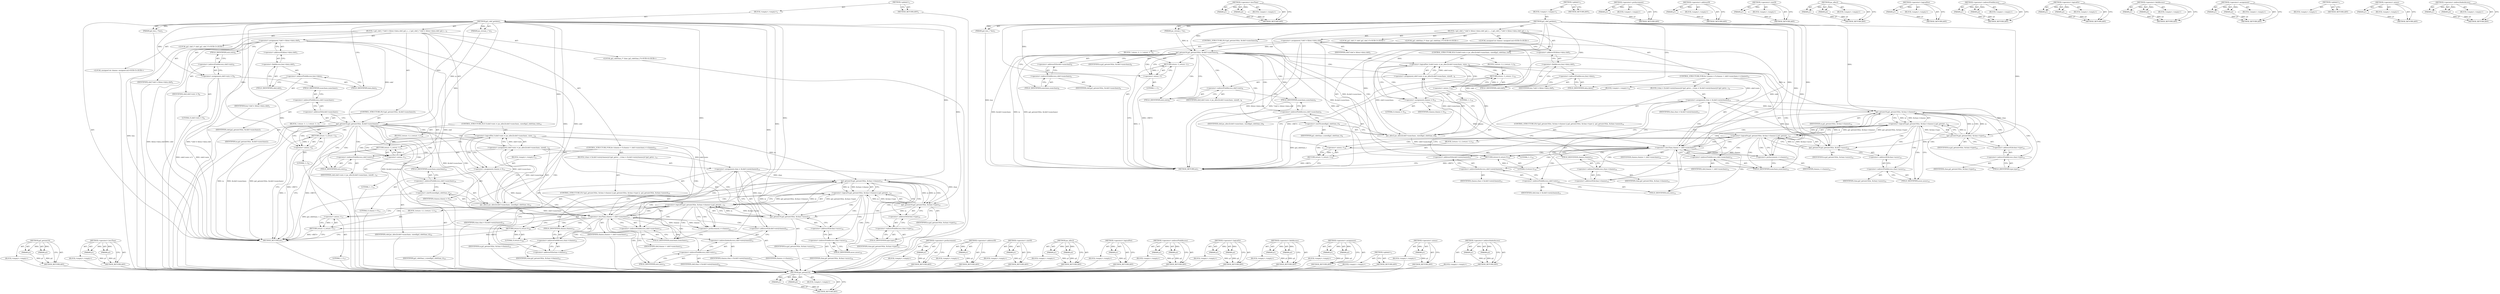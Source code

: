 digraph "&lt;operator&gt;.indirectIndexAccess" {
vulnerable_146 [label=<(METHOD,jp2_getuint16)>];
vulnerable_147 [label=<(PARAM,p1)>];
vulnerable_148 [label=<(PARAM,p2)>];
vulnerable_149 [label=<(BLOCK,&lt;empty&gt;,&lt;empty&gt;)>];
vulnerable_150 [label=<(METHOD_RETURN,ANY)>];
vulnerable_168 [label=<(METHOD,&lt;operator&gt;.lessThan)>];
vulnerable_169 [label=<(PARAM,p1)>];
vulnerable_170 [label=<(PARAM,p2)>];
vulnerable_171 [label=<(BLOCK,&lt;empty&gt;,&lt;empty&gt;)>];
vulnerable_172 [label=<(METHOD_RETURN,ANY)>];
vulnerable_6 [label=<(METHOD,&lt;global&gt;)<SUB>1</SUB>>];
vulnerable_7 [label=<(BLOCK,&lt;empty&gt;,&lt;empty&gt;)<SUB>1</SUB>>];
vulnerable_8 [label=<(METHOD,jp2_cdef_getdata)<SUB>1</SUB>>];
vulnerable_9 [label=<(PARAM,jp2_box_t *box)<SUB>1</SUB>>];
vulnerable_10 [label=<(PARAM,jas_stream_t *in)<SUB>1</SUB>>];
vulnerable_11 [label=<(BLOCK,{
 	jp2_cdef_t *cdef = &amp;box-&gt;data.cdef;
 	jp2_c...,{
 	jp2_cdef_t *cdef = &amp;box-&gt;data.cdef;
 	jp2_c...)<SUB>2</SUB>>];
vulnerable_12 [label="<(LOCAL,jp2_cdef_t* cdef: jp2_cdef_t*)<SUB>3</SUB>>"];
vulnerable_13 [label=<(&lt;operator&gt;.assignment,*cdef = &amp;box-&gt;data.cdef)<SUB>3</SUB>>];
vulnerable_14 [label=<(IDENTIFIER,cdef,*cdef = &amp;box-&gt;data.cdef)<SUB>3</SUB>>];
vulnerable_15 [label=<(&lt;operator&gt;.addressOf,&amp;box-&gt;data.cdef)<SUB>3</SUB>>];
vulnerable_16 [label=<(&lt;operator&gt;.fieldAccess,box-&gt;data.cdef)<SUB>3</SUB>>];
vulnerable_17 [label=<(&lt;operator&gt;.indirectFieldAccess,box-&gt;data)<SUB>3</SUB>>];
vulnerable_18 [label=<(IDENTIFIER,box,*cdef = &amp;box-&gt;data.cdef)<SUB>3</SUB>>];
vulnerable_19 [label=<(FIELD_IDENTIFIER,data,data)<SUB>3</SUB>>];
vulnerable_20 [label=<(FIELD_IDENTIFIER,cdef,cdef)<SUB>3</SUB>>];
vulnerable_21 [label="<(LOCAL,jp2_cdefchan_t* chan: jp2_cdefchan_t*)<SUB>4</SUB>>"];
vulnerable_22 [label="<(LOCAL,unsigned int channo: unsigned int)<SUB>5</SUB>>"];
vulnerable_23 [label=<(CONTROL_STRUCTURE,IF,if (jp2_getuint16(in, &amp;cdef-&gt;numchans)))<SUB>6</SUB>>];
vulnerable_24 [label=<(jp2_getuint16,jp2_getuint16(in, &amp;cdef-&gt;numchans))<SUB>6</SUB>>];
vulnerable_25 [label=<(IDENTIFIER,in,jp2_getuint16(in, &amp;cdef-&gt;numchans))<SUB>6</SUB>>];
vulnerable_26 [label=<(&lt;operator&gt;.addressOf,&amp;cdef-&gt;numchans)<SUB>6</SUB>>];
vulnerable_27 [label=<(&lt;operator&gt;.indirectFieldAccess,cdef-&gt;numchans)<SUB>6</SUB>>];
vulnerable_28 [label=<(IDENTIFIER,cdef,jp2_getuint16(in, &amp;cdef-&gt;numchans))<SUB>6</SUB>>];
vulnerable_29 [label=<(FIELD_IDENTIFIER,numchans,numchans)<SUB>6</SUB>>];
vulnerable_30 [label=<(BLOCK,{
 		return -1;
 	},{
 		return -1;
 	})<SUB>6</SUB>>];
vulnerable_31 [label=<(RETURN,return -1;,return -1;)<SUB>7</SUB>>];
vulnerable_32 [label=<(&lt;operator&gt;.minus,-1)<SUB>7</SUB>>];
vulnerable_33 [label=<(LITERAL,1,-1)<SUB>7</SUB>>];
vulnerable_34 [label=<(CONTROL_STRUCTURE,IF,if (!(cdef-&gt;ents = jas_alloc2(cdef-&gt;numchans, sizeof(jp2_cdefchan_t)))))<SUB>9</SUB>>];
vulnerable_35 [label=<(&lt;operator&gt;.logicalNot,!(cdef-&gt;ents = jas_alloc2(cdef-&gt;numchans, sizeo...)<SUB>9</SUB>>];
vulnerable_36 [label=<(&lt;operator&gt;.assignment,cdef-&gt;ents = jas_alloc2(cdef-&gt;numchans, sizeof(...)<SUB>9</SUB>>];
vulnerable_37 [label=<(&lt;operator&gt;.indirectFieldAccess,cdef-&gt;ents)<SUB>9</SUB>>];
vulnerable_38 [label=<(IDENTIFIER,cdef,cdef-&gt;ents = jas_alloc2(cdef-&gt;numchans, sizeof(...)<SUB>9</SUB>>];
vulnerable_39 [label=<(FIELD_IDENTIFIER,ents,ents)<SUB>9</SUB>>];
vulnerable_40 [label=<(jas_alloc2,jas_alloc2(cdef-&gt;numchans, sizeof(jp2_cdefchan_t)))<SUB>9</SUB>>];
vulnerable_41 [label=<(&lt;operator&gt;.indirectFieldAccess,cdef-&gt;numchans)<SUB>9</SUB>>];
vulnerable_42 [label=<(IDENTIFIER,cdef,jas_alloc2(cdef-&gt;numchans, sizeof(jp2_cdefchan_t)))<SUB>9</SUB>>];
vulnerable_43 [label=<(FIELD_IDENTIFIER,numchans,numchans)<SUB>9</SUB>>];
vulnerable_44 [label=<(&lt;operator&gt;.sizeOf,sizeof(jp2_cdefchan_t))<SUB>9</SUB>>];
vulnerable_45 [label=<(IDENTIFIER,jp2_cdefchan_t,sizeof(jp2_cdefchan_t))<SUB>9</SUB>>];
vulnerable_46 [label=<(BLOCK,{
		return -1;
	},{
		return -1;
	})<SUB>9</SUB>>];
vulnerable_47 [label=<(RETURN,return -1;,return -1;)<SUB>10</SUB>>];
vulnerable_48 [label=<(&lt;operator&gt;.minus,-1)<SUB>10</SUB>>];
vulnerable_49 [label=<(LITERAL,1,-1)<SUB>10</SUB>>];
vulnerable_50 [label=<(CONTROL_STRUCTURE,FOR,for (channo = 0;channo &lt; cdef-&gt;numchans;++channo))<SUB>12</SUB>>];
vulnerable_51 [label=<(BLOCK,&lt;empty&gt;,&lt;empty&gt;)<SUB>12</SUB>>];
vulnerable_52 [label=<(&lt;operator&gt;.assignment,channo = 0)<SUB>12</SUB>>];
vulnerable_53 [label=<(IDENTIFIER,channo,channo = 0)<SUB>12</SUB>>];
vulnerable_54 [label=<(LITERAL,0,channo = 0)<SUB>12</SUB>>];
vulnerable_55 [label=<(&lt;operator&gt;.lessThan,channo &lt; cdef-&gt;numchans)<SUB>12</SUB>>];
vulnerable_56 [label=<(IDENTIFIER,channo,channo &lt; cdef-&gt;numchans)<SUB>12</SUB>>];
vulnerable_57 [label=<(&lt;operator&gt;.indirectFieldAccess,cdef-&gt;numchans)<SUB>12</SUB>>];
vulnerable_58 [label=<(IDENTIFIER,cdef,channo &lt; cdef-&gt;numchans)<SUB>12</SUB>>];
vulnerable_59 [label=<(FIELD_IDENTIFIER,numchans,numchans)<SUB>12</SUB>>];
vulnerable_60 [label=<(&lt;operator&gt;.preIncrement,++channo)<SUB>12</SUB>>];
vulnerable_61 [label=<(IDENTIFIER,channo,++channo)<SUB>12</SUB>>];
vulnerable_62 [label=<(BLOCK,{
		chan = &amp;cdef-&gt;ents[channo];
		if (jp2_getui...,{
		chan = &amp;cdef-&gt;ents[channo];
		if (jp2_getui...)<SUB>12</SUB>>];
vulnerable_63 [label=<(&lt;operator&gt;.assignment,chan = &amp;cdef-&gt;ents[channo])<SUB>13</SUB>>];
vulnerable_64 [label=<(IDENTIFIER,chan,chan = &amp;cdef-&gt;ents[channo])<SUB>13</SUB>>];
vulnerable_65 [label=<(&lt;operator&gt;.addressOf,&amp;cdef-&gt;ents[channo])<SUB>13</SUB>>];
vulnerable_66 [label=<(&lt;operator&gt;.indirectIndexAccess,cdef-&gt;ents[channo])<SUB>13</SUB>>];
vulnerable_67 [label=<(&lt;operator&gt;.indirectFieldAccess,cdef-&gt;ents)<SUB>13</SUB>>];
vulnerable_68 [label=<(IDENTIFIER,cdef,chan = &amp;cdef-&gt;ents[channo])<SUB>13</SUB>>];
vulnerable_69 [label=<(FIELD_IDENTIFIER,ents,ents)<SUB>13</SUB>>];
vulnerable_70 [label=<(IDENTIFIER,channo,chan = &amp;cdef-&gt;ents[channo])<SUB>13</SUB>>];
vulnerable_71 [label=<(CONTROL_STRUCTURE,IF,if (jp2_getuint16(in, &amp;chan-&gt;channo) || jp2_getuint16(in, &amp;chan-&gt;type) ||
		  jp2_getuint16(in, &amp;chan-&gt;assoc)))<SUB>14</SUB>>];
vulnerable_72 [label=<(&lt;operator&gt;.logicalOr,jp2_getuint16(in, &amp;chan-&gt;channo) || jp2_getuint...)<SUB>14</SUB>>];
vulnerable_73 [label=<(&lt;operator&gt;.logicalOr,jp2_getuint16(in, &amp;chan-&gt;channo) || jp2_getuint...)<SUB>14</SUB>>];
vulnerable_74 [label=<(jp2_getuint16,jp2_getuint16(in, &amp;chan-&gt;channo))<SUB>14</SUB>>];
vulnerable_75 [label=<(IDENTIFIER,in,jp2_getuint16(in, &amp;chan-&gt;channo))<SUB>14</SUB>>];
vulnerable_76 [label=<(&lt;operator&gt;.addressOf,&amp;chan-&gt;channo)<SUB>14</SUB>>];
vulnerable_77 [label=<(&lt;operator&gt;.indirectFieldAccess,chan-&gt;channo)<SUB>14</SUB>>];
vulnerable_78 [label=<(IDENTIFIER,chan,jp2_getuint16(in, &amp;chan-&gt;channo))<SUB>14</SUB>>];
vulnerable_79 [label=<(FIELD_IDENTIFIER,channo,channo)<SUB>14</SUB>>];
vulnerable_80 [label=<(jp2_getuint16,jp2_getuint16(in, &amp;chan-&gt;type))<SUB>14</SUB>>];
vulnerable_81 [label=<(IDENTIFIER,in,jp2_getuint16(in, &amp;chan-&gt;type))<SUB>14</SUB>>];
vulnerable_82 [label=<(&lt;operator&gt;.addressOf,&amp;chan-&gt;type)<SUB>14</SUB>>];
vulnerable_83 [label=<(&lt;operator&gt;.indirectFieldAccess,chan-&gt;type)<SUB>14</SUB>>];
vulnerable_84 [label=<(IDENTIFIER,chan,jp2_getuint16(in, &amp;chan-&gt;type))<SUB>14</SUB>>];
vulnerable_85 [label=<(FIELD_IDENTIFIER,type,type)<SUB>14</SUB>>];
vulnerable_86 [label=<(jp2_getuint16,jp2_getuint16(in, &amp;chan-&gt;assoc))<SUB>15</SUB>>];
vulnerable_87 [label=<(IDENTIFIER,in,jp2_getuint16(in, &amp;chan-&gt;assoc))<SUB>15</SUB>>];
vulnerable_88 [label=<(&lt;operator&gt;.addressOf,&amp;chan-&gt;assoc)<SUB>15</SUB>>];
vulnerable_89 [label=<(&lt;operator&gt;.indirectFieldAccess,chan-&gt;assoc)<SUB>15</SUB>>];
vulnerable_90 [label=<(IDENTIFIER,chan,jp2_getuint16(in, &amp;chan-&gt;assoc))<SUB>15</SUB>>];
vulnerable_91 [label=<(FIELD_IDENTIFIER,assoc,assoc)<SUB>15</SUB>>];
vulnerable_92 [label=<(BLOCK,{
			return -1;
		},{
			return -1;
		})<SUB>15</SUB>>];
vulnerable_93 [label=<(RETURN,return -1;,return -1;)<SUB>16</SUB>>];
vulnerable_94 [label=<(&lt;operator&gt;.minus,-1)<SUB>16</SUB>>];
vulnerable_95 [label=<(LITERAL,1,-1)<SUB>16</SUB>>];
vulnerable_96 [label=<(RETURN,return 0;,return 0;)<SUB>19</SUB>>];
vulnerable_97 [label=<(LITERAL,0,return 0;)<SUB>19</SUB>>];
vulnerable_98 [label=<(METHOD_RETURN,int)<SUB>1</SUB>>];
vulnerable_100 [label=<(METHOD_RETURN,ANY)<SUB>1</SUB>>];
vulnerable_173 [label=<(METHOD,&lt;operator&gt;.preIncrement)>];
vulnerable_174 [label=<(PARAM,p1)>];
vulnerable_175 [label=<(BLOCK,&lt;empty&gt;,&lt;empty&gt;)>];
vulnerable_176 [label=<(METHOD_RETURN,ANY)>];
vulnerable_132 [label=<(METHOD,&lt;operator&gt;.addressOf)>];
vulnerable_133 [label=<(PARAM,p1)>];
vulnerable_134 [label=<(BLOCK,&lt;empty&gt;,&lt;empty&gt;)>];
vulnerable_135 [label=<(METHOD_RETURN,ANY)>];
vulnerable_164 [label=<(METHOD,&lt;operator&gt;.sizeOf)>];
vulnerable_165 [label=<(PARAM,p1)>];
vulnerable_166 [label=<(BLOCK,&lt;empty&gt;,&lt;empty&gt;)>];
vulnerable_167 [label=<(METHOD_RETURN,ANY)>];
vulnerable_159 [label=<(METHOD,jas_alloc2)>];
vulnerable_160 [label=<(PARAM,p1)>];
vulnerable_161 [label=<(PARAM,p2)>];
vulnerable_162 [label=<(BLOCK,&lt;empty&gt;,&lt;empty&gt;)>];
vulnerable_163 [label=<(METHOD_RETURN,ANY)>];
vulnerable_155 [label=<(METHOD,&lt;operator&gt;.logicalNot)>];
vulnerable_156 [label=<(PARAM,p1)>];
vulnerable_157 [label=<(BLOCK,&lt;empty&gt;,&lt;empty&gt;)>];
vulnerable_158 [label=<(METHOD_RETURN,ANY)>];
vulnerable_141 [label=<(METHOD,&lt;operator&gt;.indirectFieldAccess)>];
vulnerable_142 [label=<(PARAM,p1)>];
vulnerable_143 [label=<(PARAM,p2)>];
vulnerable_144 [label=<(BLOCK,&lt;empty&gt;,&lt;empty&gt;)>];
vulnerable_145 [label=<(METHOD_RETURN,ANY)>];
vulnerable_182 [label=<(METHOD,&lt;operator&gt;.logicalOr)>];
vulnerable_183 [label=<(PARAM,p1)>];
vulnerable_184 [label=<(PARAM,p2)>];
vulnerable_185 [label=<(BLOCK,&lt;empty&gt;,&lt;empty&gt;)>];
vulnerable_186 [label=<(METHOD_RETURN,ANY)>];
vulnerable_136 [label=<(METHOD,&lt;operator&gt;.fieldAccess)>];
vulnerable_137 [label=<(PARAM,p1)>];
vulnerable_138 [label=<(PARAM,p2)>];
vulnerable_139 [label=<(BLOCK,&lt;empty&gt;,&lt;empty&gt;)>];
vulnerable_140 [label=<(METHOD_RETURN,ANY)>];
vulnerable_127 [label=<(METHOD,&lt;operator&gt;.assignment)>];
vulnerable_128 [label=<(PARAM,p1)>];
vulnerable_129 [label=<(PARAM,p2)>];
vulnerable_130 [label=<(BLOCK,&lt;empty&gt;,&lt;empty&gt;)>];
vulnerable_131 [label=<(METHOD_RETURN,ANY)>];
vulnerable_121 [label=<(METHOD,&lt;global&gt;)<SUB>1</SUB>>];
vulnerable_122 [label=<(BLOCK,&lt;empty&gt;,&lt;empty&gt;)>];
vulnerable_123 [label=<(METHOD_RETURN,ANY)>];
vulnerable_151 [label=<(METHOD,&lt;operator&gt;.minus)>];
vulnerable_152 [label=<(PARAM,p1)>];
vulnerable_153 [label=<(BLOCK,&lt;empty&gt;,&lt;empty&gt;)>];
vulnerable_154 [label=<(METHOD_RETURN,ANY)>];
vulnerable_177 [label=<(METHOD,&lt;operator&gt;.indirectIndexAccess)>];
vulnerable_178 [label=<(PARAM,p1)>];
vulnerable_179 [label=<(PARAM,p2)>];
vulnerable_180 [label=<(BLOCK,&lt;empty&gt;,&lt;empty&gt;)>];
vulnerable_181 [label=<(METHOD_RETURN,ANY)>];
fixed_151 [label=<(METHOD,jp2_getuint16)>];
fixed_152 [label=<(PARAM,p1)>];
fixed_153 [label=<(PARAM,p2)>];
fixed_154 [label=<(BLOCK,&lt;empty&gt;,&lt;empty&gt;)>];
fixed_155 [label=<(METHOD_RETURN,ANY)>];
fixed_173 [label=<(METHOD,&lt;operator&gt;.lessThan)>];
fixed_174 [label=<(PARAM,p1)>];
fixed_175 [label=<(PARAM,p2)>];
fixed_176 [label=<(BLOCK,&lt;empty&gt;,&lt;empty&gt;)>];
fixed_177 [label=<(METHOD_RETURN,ANY)>];
fixed_6 [label=<(METHOD,&lt;global&gt;)<SUB>1</SUB>>];
fixed_7 [label=<(BLOCK,&lt;empty&gt;,&lt;empty&gt;)<SUB>1</SUB>>];
fixed_8 [label=<(METHOD,jp2_cdef_getdata)<SUB>1</SUB>>];
fixed_9 [label=<(PARAM,jp2_box_t *box)<SUB>1</SUB>>];
fixed_10 [label=<(PARAM,jas_stream_t *in)<SUB>1</SUB>>];
fixed_11 [label=<(BLOCK,{
 	jp2_cdef_t *cdef = &amp;box-&gt;data.cdef;
 	jp2_c...,{
 	jp2_cdef_t *cdef = &amp;box-&gt;data.cdef;
 	jp2_c...)<SUB>2</SUB>>];
fixed_12 [label="<(LOCAL,jp2_cdef_t* cdef: jp2_cdef_t*)<SUB>3</SUB>>"];
fixed_13 [label=<(&lt;operator&gt;.assignment,*cdef = &amp;box-&gt;data.cdef)<SUB>3</SUB>>];
fixed_14 [label=<(IDENTIFIER,cdef,*cdef = &amp;box-&gt;data.cdef)<SUB>3</SUB>>];
fixed_15 [label=<(&lt;operator&gt;.addressOf,&amp;box-&gt;data.cdef)<SUB>3</SUB>>];
fixed_16 [label=<(&lt;operator&gt;.fieldAccess,box-&gt;data.cdef)<SUB>3</SUB>>];
fixed_17 [label=<(&lt;operator&gt;.indirectFieldAccess,box-&gt;data)<SUB>3</SUB>>];
fixed_18 [label=<(IDENTIFIER,box,*cdef = &amp;box-&gt;data.cdef)<SUB>3</SUB>>];
fixed_19 [label=<(FIELD_IDENTIFIER,data,data)<SUB>3</SUB>>];
fixed_20 [label=<(FIELD_IDENTIFIER,cdef,cdef)<SUB>3</SUB>>];
fixed_21 [label="<(LOCAL,jp2_cdefchan_t* chan: jp2_cdefchan_t*)<SUB>4</SUB>>"];
fixed_22 [label="<(LOCAL,unsigned int channo: unsigned int)<SUB>5</SUB>>"];
fixed_23 [label=<(&lt;operator&gt;.assignment,cdef-&gt;ents = 0)<SUB>6</SUB>>];
fixed_24 [label=<(&lt;operator&gt;.indirectFieldAccess,cdef-&gt;ents)<SUB>6</SUB>>];
fixed_25 [label=<(IDENTIFIER,cdef,cdef-&gt;ents = 0)<SUB>6</SUB>>];
fixed_26 [label=<(FIELD_IDENTIFIER,ents,ents)<SUB>6</SUB>>];
fixed_27 [label=<(LITERAL,0,cdef-&gt;ents = 0)<SUB>6</SUB>>];
fixed_28 [label=<(CONTROL_STRUCTURE,IF,if (jp2_getuint16(in, &amp;cdef-&gt;numchans)))<SUB>7</SUB>>];
fixed_29 [label=<(jp2_getuint16,jp2_getuint16(in, &amp;cdef-&gt;numchans))<SUB>7</SUB>>];
fixed_30 [label=<(IDENTIFIER,in,jp2_getuint16(in, &amp;cdef-&gt;numchans))<SUB>7</SUB>>];
fixed_31 [label=<(&lt;operator&gt;.addressOf,&amp;cdef-&gt;numchans)<SUB>7</SUB>>];
fixed_32 [label=<(&lt;operator&gt;.indirectFieldAccess,cdef-&gt;numchans)<SUB>7</SUB>>];
fixed_33 [label=<(IDENTIFIER,cdef,jp2_getuint16(in, &amp;cdef-&gt;numchans))<SUB>7</SUB>>];
fixed_34 [label=<(FIELD_IDENTIFIER,numchans,numchans)<SUB>7</SUB>>];
fixed_35 [label=<(BLOCK,{
 		return -1;
 	},{
 		return -1;
 	})<SUB>7</SUB>>];
fixed_36 [label=<(RETURN,return -1;,return -1;)<SUB>8</SUB>>];
fixed_37 [label=<(&lt;operator&gt;.minus,-1)<SUB>8</SUB>>];
fixed_38 [label=<(LITERAL,1,-1)<SUB>8</SUB>>];
fixed_39 [label=<(CONTROL_STRUCTURE,IF,if (!(cdef-&gt;ents = jas_alloc2(cdef-&gt;numchans, sizeof(jp2_cdefchan_t)))))<SUB>10</SUB>>];
fixed_40 [label=<(&lt;operator&gt;.logicalNot,!(cdef-&gt;ents = jas_alloc2(cdef-&gt;numchans, sizeo...)<SUB>10</SUB>>];
fixed_41 [label=<(&lt;operator&gt;.assignment,cdef-&gt;ents = jas_alloc2(cdef-&gt;numchans, sizeof(...)<SUB>10</SUB>>];
fixed_42 [label=<(&lt;operator&gt;.indirectFieldAccess,cdef-&gt;ents)<SUB>10</SUB>>];
fixed_43 [label=<(IDENTIFIER,cdef,cdef-&gt;ents = jas_alloc2(cdef-&gt;numchans, sizeof(...)<SUB>10</SUB>>];
fixed_44 [label=<(FIELD_IDENTIFIER,ents,ents)<SUB>10</SUB>>];
fixed_45 [label=<(jas_alloc2,jas_alloc2(cdef-&gt;numchans, sizeof(jp2_cdefchan_t)))<SUB>10</SUB>>];
fixed_46 [label=<(&lt;operator&gt;.indirectFieldAccess,cdef-&gt;numchans)<SUB>10</SUB>>];
fixed_47 [label=<(IDENTIFIER,cdef,jas_alloc2(cdef-&gt;numchans, sizeof(jp2_cdefchan_t)))<SUB>10</SUB>>];
fixed_48 [label=<(FIELD_IDENTIFIER,numchans,numchans)<SUB>10</SUB>>];
fixed_49 [label=<(&lt;operator&gt;.sizeOf,sizeof(jp2_cdefchan_t))<SUB>10</SUB>>];
fixed_50 [label=<(IDENTIFIER,jp2_cdefchan_t,sizeof(jp2_cdefchan_t))<SUB>10</SUB>>];
fixed_51 [label=<(BLOCK,{
		return -1;
	},{
		return -1;
	})<SUB>10</SUB>>];
fixed_52 [label=<(RETURN,return -1;,return -1;)<SUB>11</SUB>>];
fixed_53 [label=<(&lt;operator&gt;.minus,-1)<SUB>11</SUB>>];
fixed_54 [label=<(LITERAL,1,-1)<SUB>11</SUB>>];
fixed_55 [label=<(CONTROL_STRUCTURE,FOR,for (channo = 0;channo &lt; cdef-&gt;numchans;++channo))<SUB>13</SUB>>];
fixed_56 [label=<(BLOCK,&lt;empty&gt;,&lt;empty&gt;)<SUB>13</SUB>>];
fixed_57 [label=<(&lt;operator&gt;.assignment,channo = 0)<SUB>13</SUB>>];
fixed_58 [label=<(IDENTIFIER,channo,channo = 0)<SUB>13</SUB>>];
fixed_59 [label=<(LITERAL,0,channo = 0)<SUB>13</SUB>>];
fixed_60 [label=<(&lt;operator&gt;.lessThan,channo &lt; cdef-&gt;numchans)<SUB>13</SUB>>];
fixed_61 [label=<(IDENTIFIER,channo,channo &lt; cdef-&gt;numchans)<SUB>13</SUB>>];
fixed_62 [label=<(&lt;operator&gt;.indirectFieldAccess,cdef-&gt;numchans)<SUB>13</SUB>>];
fixed_63 [label=<(IDENTIFIER,cdef,channo &lt; cdef-&gt;numchans)<SUB>13</SUB>>];
fixed_64 [label=<(FIELD_IDENTIFIER,numchans,numchans)<SUB>13</SUB>>];
fixed_65 [label=<(&lt;operator&gt;.preIncrement,++channo)<SUB>13</SUB>>];
fixed_66 [label=<(IDENTIFIER,channo,++channo)<SUB>13</SUB>>];
fixed_67 [label=<(BLOCK,{
		chan = &amp;cdef-&gt;ents[channo];
		if (jp2_getui...,{
		chan = &amp;cdef-&gt;ents[channo];
		if (jp2_getui...)<SUB>13</SUB>>];
fixed_68 [label=<(&lt;operator&gt;.assignment,chan = &amp;cdef-&gt;ents[channo])<SUB>14</SUB>>];
fixed_69 [label=<(IDENTIFIER,chan,chan = &amp;cdef-&gt;ents[channo])<SUB>14</SUB>>];
fixed_70 [label=<(&lt;operator&gt;.addressOf,&amp;cdef-&gt;ents[channo])<SUB>14</SUB>>];
fixed_71 [label=<(&lt;operator&gt;.indirectIndexAccess,cdef-&gt;ents[channo])<SUB>14</SUB>>];
fixed_72 [label=<(&lt;operator&gt;.indirectFieldAccess,cdef-&gt;ents)<SUB>14</SUB>>];
fixed_73 [label=<(IDENTIFIER,cdef,chan = &amp;cdef-&gt;ents[channo])<SUB>14</SUB>>];
fixed_74 [label=<(FIELD_IDENTIFIER,ents,ents)<SUB>14</SUB>>];
fixed_75 [label=<(IDENTIFIER,channo,chan = &amp;cdef-&gt;ents[channo])<SUB>14</SUB>>];
fixed_76 [label=<(CONTROL_STRUCTURE,IF,if (jp2_getuint16(in, &amp;chan-&gt;channo) || jp2_getuint16(in, &amp;chan-&gt;type) ||
		  jp2_getuint16(in, &amp;chan-&gt;assoc)))<SUB>15</SUB>>];
fixed_77 [label=<(&lt;operator&gt;.logicalOr,jp2_getuint16(in, &amp;chan-&gt;channo) || jp2_getuint...)<SUB>15</SUB>>];
fixed_78 [label=<(&lt;operator&gt;.logicalOr,jp2_getuint16(in, &amp;chan-&gt;channo) || jp2_getuint...)<SUB>15</SUB>>];
fixed_79 [label=<(jp2_getuint16,jp2_getuint16(in, &amp;chan-&gt;channo))<SUB>15</SUB>>];
fixed_80 [label=<(IDENTIFIER,in,jp2_getuint16(in, &amp;chan-&gt;channo))<SUB>15</SUB>>];
fixed_81 [label=<(&lt;operator&gt;.addressOf,&amp;chan-&gt;channo)<SUB>15</SUB>>];
fixed_82 [label=<(&lt;operator&gt;.indirectFieldAccess,chan-&gt;channo)<SUB>15</SUB>>];
fixed_83 [label=<(IDENTIFIER,chan,jp2_getuint16(in, &amp;chan-&gt;channo))<SUB>15</SUB>>];
fixed_84 [label=<(FIELD_IDENTIFIER,channo,channo)<SUB>15</SUB>>];
fixed_85 [label=<(jp2_getuint16,jp2_getuint16(in, &amp;chan-&gt;type))<SUB>15</SUB>>];
fixed_86 [label=<(IDENTIFIER,in,jp2_getuint16(in, &amp;chan-&gt;type))<SUB>15</SUB>>];
fixed_87 [label=<(&lt;operator&gt;.addressOf,&amp;chan-&gt;type)<SUB>15</SUB>>];
fixed_88 [label=<(&lt;operator&gt;.indirectFieldAccess,chan-&gt;type)<SUB>15</SUB>>];
fixed_89 [label=<(IDENTIFIER,chan,jp2_getuint16(in, &amp;chan-&gt;type))<SUB>15</SUB>>];
fixed_90 [label=<(FIELD_IDENTIFIER,type,type)<SUB>15</SUB>>];
fixed_91 [label=<(jp2_getuint16,jp2_getuint16(in, &amp;chan-&gt;assoc))<SUB>16</SUB>>];
fixed_92 [label=<(IDENTIFIER,in,jp2_getuint16(in, &amp;chan-&gt;assoc))<SUB>16</SUB>>];
fixed_93 [label=<(&lt;operator&gt;.addressOf,&amp;chan-&gt;assoc)<SUB>16</SUB>>];
fixed_94 [label=<(&lt;operator&gt;.indirectFieldAccess,chan-&gt;assoc)<SUB>16</SUB>>];
fixed_95 [label=<(IDENTIFIER,chan,jp2_getuint16(in, &amp;chan-&gt;assoc))<SUB>16</SUB>>];
fixed_96 [label=<(FIELD_IDENTIFIER,assoc,assoc)<SUB>16</SUB>>];
fixed_97 [label=<(BLOCK,{
			return -1;
		},{
			return -1;
		})<SUB>16</SUB>>];
fixed_98 [label=<(RETURN,return -1;,return -1;)<SUB>17</SUB>>];
fixed_99 [label=<(&lt;operator&gt;.minus,-1)<SUB>17</SUB>>];
fixed_100 [label=<(LITERAL,1,-1)<SUB>17</SUB>>];
fixed_101 [label=<(RETURN,return 0;,return 0;)<SUB>20</SUB>>];
fixed_102 [label=<(LITERAL,0,return 0;)<SUB>20</SUB>>];
fixed_103 [label=<(METHOD_RETURN,int)<SUB>1</SUB>>];
fixed_105 [label=<(METHOD_RETURN,ANY)<SUB>1</SUB>>];
fixed_178 [label=<(METHOD,&lt;operator&gt;.preIncrement)>];
fixed_179 [label=<(PARAM,p1)>];
fixed_180 [label=<(BLOCK,&lt;empty&gt;,&lt;empty&gt;)>];
fixed_181 [label=<(METHOD_RETURN,ANY)>];
fixed_137 [label=<(METHOD,&lt;operator&gt;.addressOf)>];
fixed_138 [label=<(PARAM,p1)>];
fixed_139 [label=<(BLOCK,&lt;empty&gt;,&lt;empty&gt;)>];
fixed_140 [label=<(METHOD_RETURN,ANY)>];
fixed_169 [label=<(METHOD,&lt;operator&gt;.sizeOf)>];
fixed_170 [label=<(PARAM,p1)>];
fixed_171 [label=<(BLOCK,&lt;empty&gt;,&lt;empty&gt;)>];
fixed_172 [label=<(METHOD_RETURN,ANY)>];
fixed_164 [label=<(METHOD,jas_alloc2)>];
fixed_165 [label=<(PARAM,p1)>];
fixed_166 [label=<(PARAM,p2)>];
fixed_167 [label=<(BLOCK,&lt;empty&gt;,&lt;empty&gt;)>];
fixed_168 [label=<(METHOD_RETURN,ANY)>];
fixed_160 [label=<(METHOD,&lt;operator&gt;.logicalNot)>];
fixed_161 [label=<(PARAM,p1)>];
fixed_162 [label=<(BLOCK,&lt;empty&gt;,&lt;empty&gt;)>];
fixed_163 [label=<(METHOD_RETURN,ANY)>];
fixed_146 [label=<(METHOD,&lt;operator&gt;.indirectFieldAccess)>];
fixed_147 [label=<(PARAM,p1)>];
fixed_148 [label=<(PARAM,p2)>];
fixed_149 [label=<(BLOCK,&lt;empty&gt;,&lt;empty&gt;)>];
fixed_150 [label=<(METHOD_RETURN,ANY)>];
fixed_187 [label=<(METHOD,&lt;operator&gt;.logicalOr)>];
fixed_188 [label=<(PARAM,p1)>];
fixed_189 [label=<(PARAM,p2)>];
fixed_190 [label=<(BLOCK,&lt;empty&gt;,&lt;empty&gt;)>];
fixed_191 [label=<(METHOD_RETURN,ANY)>];
fixed_141 [label=<(METHOD,&lt;operator&gt;.fieldAccess)>];
fixed_142 [label=<(PARAM,p1)>];
fixed_143 [label=<(PARAM,p2)>];
fixed_144 [label=<(BLOCK,&lt;empty&gt;,&lt;empty&gt;)>];
fixed_145 [label=<(METHOD_RETURN,ANY)>];
fixed_132 [label=<(METHOD,&lt;operator&gt;.assignment)>];
fixed_133 [label=<(PARAM,p1)>];
fixed_134 [label=<(PARAM,p2)>];
fixed_135 [label=<(BLOCK,&lt;empty&gt;,&lt;empty&gt;)>];
fixed_136 [label=<(METHOD_RETURN,ANY)>];
fixed_126 [label=<(METHOD,&lt;global&gt;)<SUB>1</SUB>>];
fixed_127 [label=<(BLOCK,&lt;empty&gt;,&lt;empty&gt;)>];
fixed_128 [label=<(METHOD_RETURN,ANY)>];
fixed_156 [label=<(METHOD,&lt;operator&gt;.minus)>];
fixed_157 [label=<(PARAM,p1)>];
fixed_158 [label=<(BLOCK,&lt;empty&gt;,&lt;empty&gt;)>];
fixed_159 [label=<(METHOD_RETURN,ANY)>];
fixed_182 [label=<(METHOD,&lt;operator&gt;.indirectIndexAccess)>];
fixed_183 [label=<(PARAM,p1)>];
fixed_184 [label=<(PARAM,p2)>];
fixed_185 [label=<(BLOCK,&lt;empty&gt;,&lt;empty&gt;)>];
fixed_186 [label=<(METHOD_RETURN,ANY)>];
vulnerable_146 -> vulnerable_147  [key=0, label="AST: "];
vulnerable_146 -> vulnerable_147  [key=1, label="DDG: "];
vulnerable_146 -> vulnerable_149  [key=0, label="AST: "];
vulnerable_146 -> vulnerable_148  [key=0, label="AST: "];
vulnerable_146 -> vulnerable_148  [key=1, label="DDG: "];
vulnerable_146 -> vulnerable_150  [key=0, label="AST: "];
vulnerable_146 -> vulnerable_150  [key=1, label="CFG: "];
vulnerable_147 -> vulnerable_150  [key=0, label="DDG: p1"];
vulnerable_148 -> vulnerable_150  [key=0, label="DDG: p2"];
vulnerable_168 -> vulnerable_169  [key=0, label="AST: "];
vulnerable_168 -> vulnerable_169  [key=1, label="DDG: "];
vulnerable_168 -> vulnerable_171  [key=0, label="AST: "];
vulnerable_168 -> vulnerable_170  [key=0, label="AST: "];
vulnerable_168 -> vulnerable_170  [key=1, label="DDG: "];
vulnerable_168 -> vulnerable_172  [key=0, label="AST: "];
vulnerable_168 -> vulnerable_172  [key=1, label="CFG: "];
vulnerable_169 -> vulnerable_172  [key=0, label="DDG: p1"];
vulnerable_170 -> vulnerable_172  [key=0, label="DDG: p2"];
vulnerable_6 -> vulnerable_7  [key=0, label="AST: "];
vulnerable_6 -> vulnerable_100  [key=0, label="AST: "];
vulnerable_6 -> vulnerable_100  [key=1, label="CFG: "];
vulnerable_7 -> vulnerable_8  [key=0, label="AST: "];
vulnerable_8 -> vulnerable_9  [key=0, label="AST: "];
vulnerable_8 -> vulnerable_9  [key=1, label="DDG: "];
vulnerable_8 -> vulnerable_10  [key=0, label="AST: "];
vulnerable_8 -> vulnerable_10  [key=1, label="DDG: "];
vulnerable_8 -> vulnerable_11  [key=0, label="AST: "];
vulnerable_8 -> vulnerable_98  [key=0, label="AST: "];
vulnerable_8 -> vulnerable_19  [key=0, label="CFG: "];
vulnerable_8 -> vulnerable_96  [key=0, label="DDG: "];
vulnerable_8 -> vulnerable_97  [key=0, label="DDG: "];
vulnerable_8 -> vulnerable_24  [key=0, label="DDG: "];
vulnerable_8 -> vulnerable_52  [key=0, label="DDG: "];
vulnerable_8 -> vulnerable_55  [key=0, label="DDG: "];
vulnerable_8 -> vulnerable_60  [key=0, label="DDG: "];
vulnerable_8 -> vulnerable_32  [key=0, label="DDG: "];
vulnerable_8 -> vulnerable_48  [key=0, label="DDG: "];
vulnerable_8 -> vulnerable_86  [key=0, label="DDG: "];
vulnerable_8 -> vulnerable_74  [key=0, label="DDG: "];
vulnerable_8 -> vulnerable_80  [key=0, label="DDG: "];
vulnerable_8 -> vulnerable_94  [key=0, label="DDG: "];
vulnerable_9 -> vulnerable_98  [key=0, label="DDG: box"];
vulnerable_10 -> vulnerable_24  [key=0, label="DDG: in"];
vulnerable_11 -> vulnerable_12  [key=0, label="AST: "];
vulnerable_11 -> vulnerable_13  [key=0, label="AST: "];
vulnerable_11 -> vulnerable_21  [key=0, label="AST: "];
vulnerable_11 -> vulnerable_22  [key=0, label="AST: "];
vulnerable_11 -> vulnerable_23  [key=0, label="AST: "];
vulnerable_11 -> vulnerable_34  [key=0, label="AST: "];
vulnerable_11 -> vulnerable_50  [key=0, label="AST: "];
vulnerable_11 -> vulnerable_96  [key=0, label="AST: "];
vulnerable_13 -> vulnerable_14  [key=0, label="AST: "];
vulnerable_13 -> vulnerable_15  [key=0, label="AST: "];
vulnerable_13 -> vulnerable_29  [key=0, label="CFG: "];
vulnerable_13 -> vulnerable_98  [key=0, label="DDG: cdef"];
vulnerable_13 -> vulnerable_98  [key=1, label="DDG: &amp;box-&gt;data.cdef"];
vulnerable_13 -> vulnerable_98  [key=2, label="DDG: *cdef = &amp;box-&gt;data.cdef"];
vulnerable_13 -> vulnerable_24  [key=0, label="DDG: cdef"];
vulnerable_13 -> vulnerable_55  [key=0, label="DDG: cdef"];
vulnerable_13 -> vulnerable_40  [key=0, label="DDG: cdef"];
vulnerable_15 -> vulnerable_16  [key=0, label="AST: "];
vulnerable_15 -> vulnerable_13  [key=0, label="CFG: "];
vulnerable_16 -> vulnerable_17  [key=0, label="AST: "];
vulnerable_16 -> vulnerable_20  [key=0, label="AST: "];
vulnerable_16 -> vulnerable_15  [key=0, label="CFG: "];
vulnerable_17 -> vulnerable_18  [key=0, label="AST: "];
vulnerable_17 -> vulnerable_19  [key=0, label="AST: "];
vulnerable_17 -> vulnerable_20  [key=0, label="CFG: "];
vulnerable_19 -> vulnerable_17  [key=0, label="CFG: "];
vulnerable_20 -> vulnerable_16  [key=0, label="CFG: "];
vulnerable_23 -> vulnerable_24  [key=0, label="AST: "];
vulnerable_23 -> vulnerable_30  [key=0, label="AST: "];
vulnerable_24 -> vulnerable_25  [key=0, label="AST: "];
vulnerable_24 -> vulnerable_26  [key=0, label="AST: "];
vulnerable_24 -> vulnerable_32  [key=0, label="CFG: "];
vulnerable_24 -> vulnerable_32  [key=1, label="CDG: "];
vulnerable_24 -> vulnerable_39  [key=0, label="CFG: "];
vulnerable_24 -> vulnerable_39  [key=1, label="CDG: "];
vulnerable_24 -> vulnerable_98  [key=0, label="DDG: in"];
vulnerable_24 -> vulnerable_98  [key=1, label="DDG: &amp;cdef-&gt;numchans"];
vulnerable_24 -> vulnerable_98  [key=2, label="DDG: jp2_getuint16(in, &amp;cdef-&gt;numchans)"];
vulnerable_24 -> vulnerable_55  [key=0, label="DDG: &amp;cdef-&gt;numchans"];
vulnerable_24 -> vulnerable_40  [key=0, label="DDG: &amp;cdef-&gt;numchans"];
vulnerable_24 -> vulnerable_40  [key=1, label="CDG: "];
vulnerable_24 -> vulnerable_74  [key=0, label="DDG: in"];
vulnerable_24 -> vulnerable_37  [key=0, label="CDG: "];
vulnerable_24 -> vulnerable_44  [key=0, label="CDG: "];
vulnerable_24 -> vulnerable_35  [key=0, label="CDG: "];
vulnerable_24 -> vulnerable_43  [key=0, label="CDG: "];
vulnerable_24 -> vulnerable_36  [key=0, label="CDG: "];
vulnerable_24 -> vulnerable_41  [key=0, label="CDG: "];
vulnerable_24 -> vulnerable_31  [key=0, label="CDG: "];
vulnerable_26 -> vulnerable_27  [key=0, label="AST: "];
vulnerable_26 -> vulnerable_24  [key=0, label="CFG: "];
vulnerable_27 -> vulnerable_28  [key=0, label="AST: "];
vulnerable_27 -> vulnerable_29  [key=0, label="AST: "];
vulnerable_27 -> vulnerable_26  [key=0, label="CFG: "];
vulnerable_29 -> vulnerable_27  [key=0, label="CFG: "];
vulnerable_30 -> vulnerable_31  [key=0, label="AST: "];
vulnerable_31 -> vulnerable_32  [key=0, label="AST: "];
vulnerable_31 -> vulnerable_98  [key=0, label="CFG: "];
vulnerable_31 -> vulnerable_98  [key=1, label="DDG: &lt;RET&gt;"];
vulnerable_32 -> vulnerable_33  [key=0, label="AST: "];
vulnerable_32 -> vulnerable_31  [key=0, label="CFG: "];
vulnerable_32 -> vulnerable_31  [key=1, label="DDG: -1"];
vulnerable_32 -> vulnerable_98  [key=0, label="DDG: -1"];
vulnerable_34 -> vulnerable_35  [key=0, label="AST: "];
vulnerable_34 -> vulnerable_46  [key=0, label="AST: "];
vulnerable_35 -> vulnerable_36  [key=0, label="AST: "];
vulnerable_35 -> vulnerable_48  [key=0, label="CFG: "];
vulnerable_35 -> vulnerable_48  [key=1, label="CDG: "];
vulnerable_35 -> vulnerable_52  [key=0, label="CFG: "];
vulnerable_35 -> vulnerable_52  [key=1, label="CDG: "];
vulnerable_35 -> vulnerable_47  [key=0, label="CDG: "];
vulnerable_35 -> vulnerable_57  [key=0, label="CDG: "];
vulnerable_35 -> vulnerable_59  [key=0, label="CDG: "];
vulnerable_35 -> vulnerable_55  [key=0, label="CDG: "];
vulnerable_36 -> vulnerable_37  [key=0, label="AST: "];
vulnerable_36 -> vulnerable_40  [key=0, label="AST: "];
vulnerable_36 -> vulnerable_35  [key=0, label="CFG: "];
vulnerable_36 -> vulnerable_35  [key=1, label="DDG: cdef-&gt;ents"];
vulnerable_36 -> vulnerable_63  [key=0, label="DDG: cdef-&gt;ents"];
vulnerable_37 -> vulnerable_38  [key=0, label="AST: "];
vulnerable_37 -> vulnerable_39  [key=0, label="AST: "];
vulnerable_37 -> vulnerable_43  [key=0, label="CFG: "];
vulnerable_39 -> vulnerable_37  [key=0, label="CFG: "];
vulnerable_40 -> vulnerable_41  [key=0, label="AST: "];
vulnerable_40 -> vulnerable_44  [key=0, label="AST: "];
vulnerable_40 -> vulnerable_36  [key=0, label="CFG: "];
vulnerable_40 -> vulnerable_36  [key=1, label="DDG: cdef-&gt;numchans"];
vulnerable_40 -> vulnerable_35  [key=0, label="DDG: cdef-&gt;numchans"];
vulnerable_40 -> vulnerable_55  [key=0, label="DDG: cdef-&gt;numchans"];
vulnerable_41 -> vulnerable_42  [key=0, label="AST: "];
vulnerable_41 -> vulnerable_43  [key=0, label="AST: "];
vulnerable_41 -> vulnerable_44  [key=0, label="CFG: "];
vulnerable_43 -> vulnerable_41  [key=0, label="CFG: "];
vulnerable_44 -> vulnerable_45  [key=0, label="AST: "];
vulnerable_44 -> vulnerable_40  [key=0, label="CFG: "];
vulnerable_44 -> vulnerable_98  [key=0, label="DDG: jp2_cdefchan_t"];
vulnerable_46 -> vulnerable_47  [key=0, label="AST: "];
vulnerable_47 -> vulnerable_48  [key=0, label="AST: "];
vulnerable_47 -> vulnerable_98  [key=0, label="CFG: "];
vulnerable_47 -> vulnerable_98  [key=1, label="DDG: &lt;RET&gt;"];
vulnerable_48 -> vulnerable_49  [key=0, label="AST: "];
vulnerable_48 -> vulnerable_47  [key=0, label="CFG: "];
vulnerable_48 -> vulnerable_47  [key=1, label="DDG: -1"];
vulnerable_50 -> vulnerable_51  [key=0, label="AST: "];
vulnerable_50 -> vulnerable_55  [key=0, label="AST: "];
vulnerable_50 -> vulnerable_60  [key=0, label="AST: "];
vulnerable_50 -> vulnerable_62  [key=0, label="AST: "];
vulnerable_51 -> vulnerable_52  [key=0, label="AST: "];
vulnerable_52 -> vulnerable_53  [key=0, label="AST: "];
vulnerable_52 -> vulnerable_54  [key=0, label="AST: "];
vulnerable_52 -> vulnerable_59  [key=0, label="CFG: "];
vulnerable_52 -> vulnerable_55  [key=0, label="DDG: channo"];
vulnerable_55 -> vulnerable_56  [key=0, label="AST: "];
vulnerable_55 -> vulnerable_57  [key=0, label="AST: "];
vulnerable_55 -> vulnerable_69  [key=0, label="CFG: "];
vulnerable_55 -> vulnerable_69  [key=1, label="CDG: "];
vulnerable_55 -> vulnerable_96  [key=0, label="CFG: "];
vulnerable_55 -> vulnerable_96  [key=1, label="CDG: "];
vulnerable_55 -> vulnerable_60  [key=0, label="DDG: channo"];
vulnerable_55 -> vulnerable_73  [key=0, label="CDG: "];
vulnerable_55 -> vulnerable_77  [key=0, label="CDG: "];
vulnerable_55 -> vulnerable_66  [key=0, label="CDG: "];
vulnerable_55 -> vulnerable_72  [key=0, label="CDG: "];
vulnerable_55 -> vulnerable_67  [key=0, label="CDG: "];
vulnerable_55 -> vulnerable_74  [key=0, label="CDG: "];
vulnerable_55 -> vulnerable_76  [key=0, label="CDG: "];
vulnerable_55 -> vulnerable_65  [key=0, label="CDG: "];
vulnerable_55 -> vulnerable_79  [key=0, label="CDG: "];
vulnerable_55 -> vulnerable_63  [key=0, label="CDG: "];
vulnerable_57 -> vulnerable_58  [key=0, label="AST: "];
vulnerable_57 -> vulnerable_59  [key=0, label="AST: "];
vulnerable_57 -> vulnerable_55  [key=0, label="CFG: "];
vulnerable_59 -> vulnerable_57  [key=0, label="CFG: "];
vulnerable_60 -> vulnerable_61  [key=0, label="AST: "];
vulnerable_60 -> vulnerable_59  [key=0, label="CFG: "];
vulnerable_60 -> vulnerable_55  [key=0, label="DDG: channo"];
vulnerable_62 -> vulnerable_63  [key=0, label="AST: "];
vulnerable_62 -> vulnerable_71  [key=0, label="AST: "];
vulnerable_63 -> vulnerable_64  [key=0, label="AST: "];
vulnerable_63 -> vulnerable_65  [key=0, label="AST: "];
vulnerable_63 -> vulnerable_79  [key=0, label="CFG: "];
vulnerable_63 -> vulnerable_86  [key=0, label="DDG: chan"];
vulnerable_63 -> vulnerable_74  [key=0, label="DDG: chan"];
vulnerable_63 -> vulnerable_80  [key=0, label="DDG: chan"];
vulnerable_65 -> vulnerable_66  [key=0, label="AST: "];
vulnerable_65 -> vulnerable_63  [key=0, label="CFG: "];
vulnerable_66 -> vulnerable_67  [key=0, label="AST: "];
vulnerable_66 -> vulnerable_70  [key=0, label="AST: "];
vulnerable_66 -> vulnerable_65  [key=0, label="CFG: "];
vulnerable_67 -> vulnerable_68  [key=0, label="AST: "];
vulnerable_67 -> vulnerable_69  [key=0, label="AST: "];
vulnerable_67 -> vulnerable_66  [key=0, label="CFG: "];
vulnerable_69 -> vulnerable_67  [key=0, label="CFG: "];
vulnerable_71 -> vulnerable_72  [key=0, label="AST: "];
vulnerable_71 -> vulnerable_92  [key=0, label="AST: "];
vulnerable_72 -> vulnerable_73  [key=0, label="AST: "];
vulnerable_72 -> vulnerable_86  [key=0, label="AST: "];
vulnerable_72 -> vulnerable_94  [key=0, label="CFG: "];
vulnerable_72 -> vulnerable_94  [key=1, label="CDG: "];
vulnerable_72 -> vulnerable_60  [key=0, label="CFG: "];
vulnerable_72 -> vulnerable_60  [key=1, label="CDG: "];
vulnerable_72 -> vulnerable_57  [key=0, label="CDG: "];
vulnerable_72 -> vulnerable_59  [key=0, label="CDG: "];
vulnerable_72 -> vulnerable_93  [key=0, label="CDG: "];
vulnerable_72 -> vulnerable_55  [key=0, label="CDG: "];
vulnerable_73 -> vulnerable_74  [key=0, label="AST: "];
vulnerable_73 -> vulnerable_80  [key=0, label="AST: "];
vulnerable_73 -> vulnerable_72  [key=0, label="CFG: "];
vulnerable_73 -> vulnerable_72  [key=1, label="DDG: jp2_getuint16(in, &amp;chan-&gt;channo)"];
vulnerable_73 -> vulnerable_72  [key=2, label="DDG: jp2_getuint16(in, &amp;chan-&gt;type)"];
vulnerable_73 -> vulnerable_91  [key=0, label="CFG: "];
vulnerable_73 -> vulnerable_91  [key=1, label="CDG: "];
vulnerable_73 -> vulnerable_89  [key=0, label="CDG: "];
vulnerable_73 -> vulnerable_88  [key=0, label="CDG: "];
vulnerable_73 -> vulnerable_86  [key=0, label="CDG: "];
vulnerable_74 -> vulnerable_75  [key=0, label="AST: "];
vulnerable_74 -> vulnerable_76  [key=0, label="AST: "];
vulnerable_74 -> vulnerable_73  [key=0, label="CFG: "];
vulnerable_74 -> vulnerable_73  [key=1, label="DDG: in"];
vulnerable_74 -> vulnerable_73  [key=2, label="DDG: &amp;chan-&gt;channo"];
vulnerable_74 -> vulnerable_85  [key=0, label="CFG: "];
vulnerable_74 -> vulnerable_85  [key=1, label="CDG: "];
vulnerable_74 -> vulnerable_86  [key=0, label="DDG: in"];
vulnerable_74 -> vulnerable_80  [key=0, label="DDG: in"];
vulnerable_74 -> vulnerable_80  [key=1, label="CDG: "];
vulnerable_74 -> vulnerable_82  [key=0, label="CDG: "];
vulnerable_74 -> vulnerable_83  [key=0, label="CDG: "];
vulnerable_76 -> vulnerable_77  [key=0, label="AST: "];
vulnerable_76 -> vulnerable_74  [key=0, label="CFG: "];
vulnerable_77 -> vulnerable_78  [key=0, label="AST: "];
vulnerable_77 -> vulnerable_79  [key=0, label="AST: "];
vulnerable_77 -> vulnerable_76  [key=0, label="CFG: "];
vulnerable_79 -> vulnerable_77  [key=0, label="CFG: "];
vulnerable_80 -> vulnerable_81  [key=0, label="AST: "];
vulnerable_80 -> vulnerable_82  [key=0, label="AST: "];
vulnerable_80 -> vulnerable_73  [key=0, label="CFG: "];
vulnerable_80 -> vulnerable_73  [key=1, label="DDG: in"];
vulnerable_80 -> vulnerable_73  [key=2, label="DDG: &amp;chan-&gt;type"];
vulnerable_80 -> vulnerable_86  [key=0, label="DDG: in"];
vulnerable_80 -> vulnerable_74  [key=0, label="DDG: in"];
vulnerable_82 -> vulnerable_83  [key=0, label="AST: "];
vulnerable_82 -> vulnerable_80  [key=0, label="CFG: "];
vulnerable_83 -> vulnerable_84  [key=0, label="AST: "];
vulnerable_83 -> vulnerable_85  [key=0, label="AST: "];
vulnerable_83 -> vulnerable_82  [key=0, label="CFG: "];
vulnerable_85 -> vulnerable_83  [key=0, label="CFG: "];
vulnerable_86 -> vulnerable_87  [key=0, label="AST: "];
vulnerable_86 -> vulnerable_88  [key=0, label="AST: "];
vulnerable_86 -> vulnerable_72  [key=0, label="CFG: "];
vulnerable_86 -> vulnerable_72  [key=1, label="DDG: in"];
vulnerable_86 -> vulnerable_72  [key=2, label="DDG: &amp;chan-&gt;assoc"];
vulnerable_86 -> vulnerable_74  [key=0, label="DDG: in"];
vulnerable_88 -> vulnerable_89  [key=0, label="AST: "];
vulnerable_88 -> vulnerable_86  [key=0, label="CFG: "];
vulnerable_89 -> vulnerable_90  [key=0, label="AST: "];
vulnerable_89 -> vulnerable_91  [key=0, label="AST: "];
vulnerable_89 -> vulnerable_88  [key=0, label="CFG: "];
vulnerable_91 -> vulnerable_89  [key=0, label="CFG: "];
vulnerable_92 -> vulnerable_93  [key=0, label="AST: "];
vulnerable_93 -> vulnerable_94  [key=0, label="AST: "];
vulnerable_93 -> vulnerable_98  [key=0, label="CFG: "];
vulnerable_93 -> vulnerable_98  [key=1, label="DDG: &lt;RET&gt;"];
vulnerable_94 -> vulnerable_95  [key=0, label="AST: "];
vulnerable_94 -> vulnerable_93  [key=0, label="CFG: "];
vulnerable_94 -> vulnerable_93  [key=1, label="DDG: -1"];
vulnerable_96 -> vulnerable_97  [key=0, label="AST: "];
vulnerable_96 -> vulnerable_98  [key=0, label="CFG: "];
vulnerable_96 -> vulnerable_98  [key=1, label="DDG: &lt;RET&gt;"];
vulnerable_97 -> vulnerable_96  [key=0, label="DDG: 0"];
vulnerable_173 -> vulnerable_174  [key=0, label="AST: "];
vulnerable_173 -> vulnerable_174  [key=1, label="DDG: "];
vulnerable_173 -> vulnerable_175  [key=0, label="AST: "];
vulnerable_173 -> vulnerable_176  [key=0, label="AST: "];
vulnerable_173 -> vulnerable_176  [key=1, label="CFG: "];
vulnerable_174 -> vulnerable_176  [key=0, label="DDG: p1"];
vulnerable_132 -> vulnerable_133  [key=0, label="AST: "];
vulnerable_132 -> vulnerable_133  [key=1, label="DDG: "];
vulnerable_132 -> vulnerable_134  [key=0, label="AST: "];
vulnerable_132 -> vulnerable_135  [key=0, label="AST: "];
vulnerable_132 -> vulnerable_135  [key=1, label="CFG: "];
vulnerable_133 -> vulnerable_135  [key=0, label="DDG: p1"];
vulnerable_164 -> vulnerable_165  [key=0, label="AST: "];
vulnerable_164 -> vulnerable_165  [key=1, label="DDG: "];
vulnerable_164 -> vulnerable_166  [key=0, label="AST: "];
vulnerable_164 -> vulnerable_167  [key=0, label="AST: "];
vulnerable_164 -> vulnerable_167  [key=1, label="CFG: "];
vulnerable_165 -> vulnerable_167  [key=0, label="DDG: p1"];
vulnerable_159 -> vulnerable_160  [key=0, label="AST: "];
vulnerable_159 -> vulnerable_160  [key=1, label="DDG: "];
vulnerable_159 -> vulnerable_162  [key=0, label="AST: "];
vulnerable_159 -> vulnerable_161  [key=0, label="AST: "];
vulnerable_159 -> vulnerable_161  [key=1, label="DDG: "];
vulnerable_159 -> vulnerable_163  [key=0, label="AST: "];
vulnerable_159 -> vulnerable_163  [key=1, label="CFG: "];
vulnerable_160 -> vulnerable_163  [key=0, label="DDG: p1"];
vulnerable_161 -> vulnerable_163  [key=0, label="DDG: p2"];
vulnerable_155 -> vulnerable_156  [key=0, label="AST: "];
vulnerable_155 -> vulnerable_156  [key=1, label="DDG: "];
vulnerable_155 -> vulnerable_157  [key=0, label="AST: "];
vulnerable_155 -> vulnerable_158  [key=0, label="AST: "];
vulnerable_155 -> vulnerable_158  [key=1, label="CFG: "];
vulnerable_156 -> vulnerable_158  [key=0, label="DDG: p1"];
vulnerable_141 -> vulnerable_142  [key=0, label="AST: "];
vulnerable_141 -> vulnerable_142  [key=1, label="DDG: "];
vulnerable_141 -> vulnerable_144  [key=0, label="AST: "];
vulnerable_141 -> vulnerable_143  [key=0, label="AST: "];
vulnerable_141 -> vulnerable_143  [key=1, label="DDG: "];
vulnerable_141 -> vulnerable_145  [key=0, label="AST: "];
vulnerable_141 -> vulnerable_145  [key=1, label="CFG: "];
vulnerable_142 -> vulnerable_145  [key=0, label="DDG: p1"];
vulnerable_143 -> vulnerable_145  [key=0, label="DDG: p2"];
vulnerable_182 -> vulnerable_183  [key=0, label="AST: "];
vulnerable_182 -> vulnerable_183  [key=1, label="DDG: "];
vulnerable_182 -> vulnerable_185  [key=0, label="AST: "];
vulnerable_182 -> vulnerable_184  [key=0, label="AST: "];
vulnerable_182 -> vulnerable_184  [key=1, label="DDG: "];
vulnerable_182 -> vulnerable_186  [key=0, label="AST: "];
vulnerable_182 -> vulnerable_186  [key=1, label="CFG: "];
vulnerable_183 -> vulnerable_186  [key=0, label="DDG: p1"];
vulnerable_184 -> vulnerable_186  [key=0, label="DDG: p2"];
vulnerable_136 -> vulnerable_137  [key=0, label="AST: "];
vulnerable_136 -> vulnerable_137  [key=1, label="DDG: "];
vulnerable_136 -> vulnerable_139  [key=0, label="AST: "];
vulnerable_136 -> vulnerable_138  [key=0, label="AST: "];
vulnerable_136 -> vulnerable_138  [key=1, label="DDG: "];
vulnerable_136 -> vulnerable_140  [key=0, label="AST: "];
vulnerable_136 -> vulnerable_140  [key=1, label="CFG: "];
vulnerable_137 -> vulnerable_140  [key=0, label="DDG: p1"];
vulnerable_138 -> vulnerable_140  [key=0, label="DDG: p2"];
vulnerable_127 -> vulnerable_128  [key=0, label="AST: "];
vulnerable_127 -> vulnerable_128  [key=1, label="DDG: "];
vulnerable_127 -> vulnerable_130  [key=0, label="AST: "];
vulnerable_127 -> vulnerable_129  [key=0, label="AST: "];
vulnerable_127 -> vulnerable_129  [key=1, label="DDG: "];
vulnerable_127 -> vulnerable_131  [key=0, label="AST: "];
vulnerable_127 -> vulnerable_131  [key=1, label="CFG: "];
vulnerable_128 -> vulnerable_131  [key=0, label="DDG: p1"];
vulnerable_129 -> vulnerable_131  [key=0, label="DDG: p2"];
vulnerable_121 -> vulnerable_122  [key=0, label="AST: "];
vulnerable_121 -> vulnerable_123  [key=0, label="AST: "];
vulnerable_121 -> vulnerable_123  [key=1, label="CFG: "];
vulnerable_151 -> vulnerable_152  [key=0, label="AST: "];
vulnerable_151 -> vulnerable_152  [key=1, label="DDG: "];
vulnerable_151 -> vulnerable_153  [key=0, label="AST: "];
vulnerable_151 -> vulnerable_154  [key=0, label="AST: "];
vulnerable_151 -> vulnerable_154  [key=1, label="CFG: "];
vulnerable_152 -> vulnerable_154  [key=0, label="DDG: p1"];
vulnerable_177 -> vulnerable_178  [key=0, label="AST: "];
vulnerable_177 -> vulnerable_178  [key=1, label="DDG: "];
vulnerable_177 -> vulnerable_180  [key=0, label="AST: "];
vulnerable_177 -> vulnerable_179  [key=0, label="AST: "];
vulnerable_177 -> vulnerable_179  [key=1, label="DDG: "];
vulnerable_177 -> vulnerable_181  [key=0, label="AST: "];
vulnerable_177 -> vulnerable_181  [key=1, label="CFG: "];
vulnerable_178 -> vulnerable_181  [key=0, label="DDG: p1"];
vulnerable_179 -> vulnerable_181  [key=0, label="DDG: p2"];
fixed_151 -> fixed_152  [key=0, label="AST: "];
fixed_151 -> fixed_152  [key=1, label="DDG: "];
fixed_151 -> fixed_154  [key=0, label="AST: "];
fixed_151 -> fixed_153  [key=0, label="AST: "];
fixed_151 -> fixed_153  [key=1, label="DDG: "];
fixed_151 -> fixed_155  [key=0, label="AST: "];
fixed_151 -> fixed_155  [key=1, label="CFG: "];
fixed_152 -> fixed_155  [key=0, label="DDG: p1"];
fixed_153 -> fixed_155  [key=0, label="DDG: p2"];
fixed_154 -> vulnerable_146  [key=0];
fixed_155 -> vulnerable_146  [key=0];
fixed_173 -> fixed_174  [key=0, label="AST: "];
fixed_173 -> fixed_174  [key=1, label="DDG: "];
fixed_173 -> fixed_176  [key=0, label="AST: "];
fixed_173 -> fixed_175  [key=0, label="AST: "];
fixed_173 -> fixed_175  [key=1, label="DDG: "];
fixed_173 -> fixed_177  [key=0, label="AST: "];
fixed_173 -> fixed_177  [key=1, label="CFG: "];
fixed_174 -> fixed_177  [key=0, label="DDG: p1"];
fixed_175 -> fixed_177  [key=0, label="DDG: p2"];
fixed_176 -> vulnerable_146  [key=0];
fixed_177 -> vulnerable_146  [key=0];
fixed_6 -> fixed_7  [key=0, label="AST: "];
fixed_6 -> fixed_105  [key=0, label="AST: "];
fixed_6 -> fixed_105  [key=1, label="CFG: "];
fixed_7 -> fixed_8  [key=0, label="AST: "];
fixed_8 -> fixed_9  [key=0, label="AST: "];
fixed_8 -> fixed_9  [key=1, label="DDG: "];
fixed_8 -> fixed_10  [key=0, label="AST: "];
fixed_8 -> fixed_10  [key=1, label="DDG: "];
fixed_8 -> fixed_11  [key=0, label="AST: "];
fixed_8 -> fixed_103  [key=0, label="AST: "];
fixed_8 -> fixed_19  [key=0, label="CFG: "];
fixed_8 -> fixed_23  [key=0, label="DDG: "];
fixed_8 -> fixed_101  [key=0, label="DDG: "];
fixed_8 -> fixed_102  [key=0, label="DDG: "];
fixed_8 -> fixed_29  [key=0, label="DDG: "];
fixed_8 -> fixed_57  [key=0, label="DDG: "];
fixed_8 -> fixed_60  [key=0, label="DDG: "];
fixed_8 -> fixed_65  [key=0, label="DDG: "];
fixed_8 -> fixed_37  [key=0, label="DDG: "];
fixed_8 -> fixed_53  [key=0, label="DDG: "];
fixed_8 -> fixed_91  [key=0, label="DDG: "];
fixed_8 -> fixed_79  [key=0, label="DDG: "];
fixed_8 -> fixed_85  [key=0, label="DDG: "];
fixed_8 -> fixed_99  [key=0, label="DDG: "];
fixed_9 -> fixed_103  [key=0, label="DDG: box"];
fixed_10 -> fixed_29  [key=0, label="DDG: in"];
fixed_11 -> fixed_12  [key=0, label="AST: "];
fixed_11 -> fixed_13  [key=0, label="AST: "];
fixed_11 -> fixed_21  [key=0, label="AST: "];
fixed_11 -> fixed_22  [key=0, label="AST: "];
fixed_11 -> fixed_23  [key=0, label="AST: "];
fixed_11 -> fixed_28  [key=0, label="AST: "];
fixed_11 -> fixed_39  [key=0, label="AST: "];
fixed_11 -> fixed_55  [key=0, label="AST: "];
fixed_11 -> fixed_101  [key=0, label="AST: "];
fixed_12 -> vulnerable_146  [key=0];
fixed_13 -> fixed_14  [key=0, label="AST: "];
fixed_13 -> fixed_15  [key=0, label="AST: "];
fixed_13 -> fixed_26  [key=0, label="CFG: "];
fixed_13 -> fixed_103  [key=0, label="DDG: cdef"];
fixed_13 -> fixed_103  [key=1, label="DDG: &amp;box-&gt;data.cdef"];
fixed_13 -> fixed_103  [key=2, label="DDG: *cdef = &amp;box-&gt;data.cdef"];
fixed_13 -> fixed_29  [key=0, label="DDG: cdef"];
fixed_13 -> fixed_60  [key=0, label="DDG: cdef"];
fixed_13 -> fixed_45  [key=0, label="DDG: cdef"];
fixed_14 -> vulnerable_146  [key=0];
fixed_15 -> fixed_16  [key=0, label="AST: "];
fixed_15 -> fixed_13  [key=0, label="CFG: "];
fixed_16 -> fixed_17  [key=0, label="AST: "];
fixed_16 -> fixed_20  [key=0, label="AST: "];
fixed_16 -> fixed_15  [key=0, label="CFG: "];
fixed_17 -> fixed_18  [key=0, label="AST: "];
fixed_17 -> fixed_19  [key=0, label="AST: "];
fixed_17 -> fixed_20  [key=0, label="CFG: "];
fixed_18 -> vulnerable_146  [key=0];
fixed_19 -> fixed_17  [key=0, label="CFG: "];
fixed_20 -> fixed_16  [key=0, label="CFG: "];
fixed_21 -> vulnerable_146  [key=0];
fixed_22 -> vulnerable_146  [key=0];
fixed_23 -> fixed_24  [key=0, label="AST: "];
fixed_23 -> fixed_27  [key=0, label="AST: "];
fixed_23 -> fixed_34  [key=0, label="CFG: "];
fixed_23 -> fixed_103  [key=0, label="DDG: cdef-&gt;ents"];
fixed_23 -> fixed_103  [key=1, label="DDG: cdef-&gt;ents = 0"];
fixed_24 -> fixed_25  [key=0, label="AST: "];
fixed_24 -> fixed_26  [key=0, label="AST: "];
fixed_24 -> fixed_23  [key=0, label="CFG: "];
fixed_25 -> vulnerable_146  [key=0];
fixed_26 -> fixed_24  [key=0, label="CFG: "];
fixed_27 -> vulnerable_146  [key=0];
fixed_28 -> fixed_29  [key=0, label="AST: "];
fixed_28 -> fixed_35  [key=0, label="AST: "];
fixed_29 -> fixed_30  [key=0, label="AST: "];
fixed_29 -> fixed_31  [key=0, label="AST: "];
fixed_29 -> fixed_37  [key=0, label="CFG: "];
fixed_29 -> fixed_37  [key=1, label="CDG: "];
fixed_29 -> fixed_44  [key=0, label="CFG: "];
fixed_29 -> fixed_44  [key=1, label="CDG: "];
fixed_29 -> fixed_103  [key=0, label="DDG: in"];
fixed_29 -> fixed_103  [key=1, label="DDG: &amp;cdef-&gt;numchans"];
fixed_29 -> fixed_103  [key=2, label="DDG: jp2_getuint16(in, &amp;cdef-&gt;numchans)"];
fixed_29 -> fixed_60  [key=0, label="DDG: &amp;cdef-&gt;numchans"];
fixed_29 -> fixed_45  [key=0, label="DDG: &amp;cdef-&gt;numchans"];
fixed_29 -> fixed_45  [key=1, label="CDG: "];
fixed_29 -> fixed_79  [key=0, label="DDG: in"];
fixed_29 -> fixed_48  [key=0, label="CDG: "];
fixed_29 -> fixed_49  [key=0, label="CDG: "];
fixed_29 -> fixed_42  [key=0, label="CDG: "];
fixed_29 -> fixed_46  [key=0, label="CDG: "];
fixed_29 -> fixed_40  [key=0, label="CDG: "];
fixed_29 -> fixed_36  [key=0, label="CDG: "];
fixed_29 -> fixed_41  [key=0, label="CDG: "];
fixed_30 -> vulnerable_146  [key=0];
fixed_31 -> fixed_32  [key=0, label="AST: "];
fixed_31 -> fixed_29  [key=0, label="CFG: "];
fixed_32 -> fixed_33  [key=0, label="AST: "];
fixed_32 -> fixed_34  [key=0, label="AST: "];
fixed_32 -> fixed_31  [key=0, label="CFG: "];
fixed_33 -> vulnerable_146  [key=0];
fixed_34 -> fixed_32  [key=0, label="CFG: "];
fixed_35 -> fixed_36  [key=0, label="AST: "];
fixed_36 -> fixed_37  [key=0, label="AST: "];
fixed_36 -> fixed_103  [key=0, label="CFG: "];
fixed_36 -> fixed_103  [key=1, label="DDG: &lt;RET&gt;"];
fixed_37 -> fixed_38  [key=0, label="AST: "];
fixed_37 -> fixed_36  [key=0, label="CFG: "];
fixed_37 -> fixed_36  [key=1, label="DDG: -1"];
fixed_37 -> fixed_103  [key=0, label="DDG: -1"];
fixed_38 -> vulnerable_146  [key=0];
fixed_39 -> fixed_40  [key=0, label="AST: "];
fixed_39 -> fixed_51  [key=0, label="AST: "];
fixed_40 -> fixed_41  [key=0, label="AST: "];
fixed_40 -> fixed_53  [key=0, label="CFG: "];
fixed_40 -> fixed_53  [key=1, label="CDG: "];
fixed_40 -> fixed_57  [key=0, label="CFG: "];
fixed_40 -> fixed_57  [key=1, label="CDG: "];
fixed_40 -> fixed_60  [key=0, label="CDG: "];
fixed_40 -> fixed_64  [key=0, label="CDG: "];
fixed_40 -> fixed_52  [key=0, label="CDG: "];
fixed_40 -> fixed_62  [key=0, label="CDG: "];
fixed_41 -> fixed_42  [key=0, label="AST: "];
fixed_41 -> fixed_45  [key=0, label="AST: "];
fixed_41 -> fixed_40  [key=0, label="CFG: "];
fixed_41 -> fixed_40  [key=1, label="DDG: cdef-&gt;ents"];
fixed_41 -> fixed_68  [key=0, label="DDG: cdef-&gt;ents"];
fixed_42 -> fixed_43  [key=0, label="AST: "];
fixed_42 -> fixed_44  [key=0, label="AST: "];
fixed_42 -> fixed_48  [key=0, label="CFG: "];
fixed_43 -> vulnerable_146  [key=0];
fixed_44 -> fixed_42  [key=0, label="CFG: "];
fixed_45 -> fixed_46  [key=0, label="AST: "];
fixed_45 -> fixed_49  [key=0, label="AST: "];
fixed_45 -> fixed_41  [key=0, label="CFG: "];
fixed_45 -> fixed_41  [key=1, label="DDG: cdef-&gt;numchans"];
fixed_45 -> fixed_40  [key=0, label="DDG: cdef-&gt;numchans"];
fixed_45 -> fixed_60  [key=0, label="DDG: cdef-&gt;numchans"];
fixed_46 -> fixed_47  [key=0, label="AST: "];
fixed_46 -> fixed_48  [key=0, label="AST: "];
fixed_46 -> fixed_49  [key=0, label="CFG: "];
fixed_47 -> vulnerable_146  [key=0];
fixed_48 -> fixed_46  [key=0, label="CFG: "];
fixed_49 -> fixed_50  [key=0, label="AST: "];
fixed_49 -> fixed_45  [key=0, label="CFG: "];
fixed_49 -> fixed_103  [key=0, label="DDG: jp2_cdefchan_t"];
fixed_50 -> vulnerable_146  [key=0];
fixed_51 -> fixed_52  [key=0, label="AST: "];
fixed_52 -> fixed_53  [key=0, label="AST: "];
fixed_52 -> fixed_103  [key=0, label="CFG: "];
fixed_52 -> fixed_103  [key=1, label="DDG: &lt;RET&gt;"];
fixed_53 -> fixed_54  [key=0, label="AST: "];
fixed_53 -> fixed_52  [key=0, label="CFG: "];
fixed_53 -> fixed_52  [key=1, label="DDG: -1"];
fixed_54 -> vulnerable_146  [key=0];
fixed_55 -> fixed_56  [key=0, label="AST: "];
fixed_55 -> fixed_60  [key=0, label="AST: "];
fixed_55 -> fixed_65  [key=0, label="AST: "];
fixed_55 -> fixed_67  [key=0, label="AST: "];
fixed_56 -> fixed_57  [key=0, label="AST: "];
fixed_57 -> fixed_58  [key=0, label="AST: "];
fixed_57 -> fixed_59  [key=0, label="AST: "];
fixed_57 -> fixed_64  [key=0, label="CFG: "];
fixed_57 -> fixed_60  [key=0, label="DDG: channo"];
fixed_58 -> vulnerable_146  [key=0];
fixed_59 -> vulnerable_146  [key=0];
fixed_60 -> fixed_61  [key=0, label="AST: "];
fixed_60 -> fixed_62  [key=0, label="AST: "];
fixed_60 -> fixed_74  [key=0, label="CFG: "];
fixed_60 -> fixed_74  [key=1, label="CDG: "];
fixed_60 -> fixed_101  [key=0, label="CFG: "];
fixed_60 -> fixed_101  [key=1, label="CDG: "];
fixed_60 -> fixed_65  [key=0, label="DDG: channo"];
fixed_60 -> fixed_68  [key=0, label="CDG: "];
fixed_60 -> fixed_77  [key=0, label="CDG: "];
fixed_60 -> fixed_81  [key=0, label="CDG: "];
fixed_60 -> fixed_84  [key=0, label="CDG: "];
fixed_60 -> fixed_72  [key=0, label="CDG: "];
fixed_60 -> fixed_82  [key=0, label="CDG: "];
fixed_60 -> fixed_79  [key=0, label="CDG: "];
fixed_60 -> fixed_71  [key=0, label="CDG: "];
fixed_60 -> fixed_70  [key=0, label="CDG: "];
fixed_60 -> fixed_78  [key=0, label="CDG: "];
fixed_61 -> vulnerable_146  [key=0];
fixed_62 -> fixed_63  [key=0, label="AST: "];
fixed_62 -> fixed_64  [key=0, label="AST: "];
fixed_62 -> fixed_60  [key=0, label="CFG: "];
fixed_63 -> vulnerable_146  [key=0];
fixed_64 -> fixed_62  [key=0, label="CFG: "];
fixed_65 -> fixed_66  [key=0, label="AST: "];
fixed_65 -> fixed_64  [key=0, label="CFG: "];
fixed_65 -> fixed_60  [key=0, label="DDG: channo"];
fixed_66 -> vulnerable_146  [key=0];
fixed_67 -> fixed_68  [key=0, label="AST: "];
fixed_67 -> fixed_76  [key=0, label="AST: "];
fixed_68 -> fixed_69  [key=0, label="AST: "];
fixed_68 -> fixed_70  [key=0, label="AST: "];
fixed_68 -> fixed_84  [key=0, label="CFG: "];
fixed_68 -> fixed_91  [key=0, label="DDG: chan"];
fixed_68 -> fixed_79  [key=0, label="DDG: chan"];
fixed_68 -> fixed_85  [key=0, label="DDG: chan"];
fixed_69 -> vulnerable_146  [key=0];
fixed_70 -> fixed_71  [key=0, label="AST: "];
fixed_70 -> fixed_68  [key=0, label="CFG: "];
fixed_71 -> fixed_72  [key=0, label="AST: "];
fixed_71 -> fixed_75  [key=0, label="AST: "];
fixed_71 -> fixed_70  [key=0, label="CFG: "];
fixed_72 -> fixed_73  [key=0, label="AST: "];
fixed_72 -> fixed_74  [key=0, label="AST: "];
fixed_72 -> fixed_71  [key=0, label="CFG: "];
fixed_73 -> vulnerable_146  [key=0];
fixed_74 -> fixed_72  [key=0, label="CFG: "];
fixed_75 -> vulnerable_146  [key=0];
fixed_76 -> fixed_77  [key=0, label="AST: "];
fixed_76 -> fixed_97  [key=0, label="AST: "];
fixed_77 -> fixed_78  [key=0, label="AST: "];
fixed_77 -> fixed_91  [key=0, label="AST: "];
fixed_77 -> fixed_99  [key=0, label="CFG: "];
fixed_77 -> fixed_99  [key=1, label="CDG: "];
fixed_77 -> fixed_65  [key=0, label="CFG: "];
fixed_77 -> fixed_65  [key=1, label="CDG: "];
fixed_77 -> fixed_60  [key=0, label="CDG: "];
fixed_77 -> fixed_64  [key=0, label="CDG: "];
fixed_77 -> fixed_98  [key=0, label="CDG: "];
fixed_77 -> fixed_62  [key=0, label="CDG: "];
fixed_78 -> fixed_79  [key=0, label="AST: "];
fixed_78 -> fixed_85  [key=0, label="AST: "];
fixed_78 -> fixed_77  [key=0, label="CFG: "];
fixed_78 -> fixed_77  [key=1, label="DDG: jp2_getuint16(in, &amp;chan-&gt;channo)"];
fixed_78 -> fixed_77  [key=2, label="DDG: jp2_getuint16(in, &amp;chan-&gt;type)"];
fixed_78 -> fixed_96  [key=0, label="CFG: "];
fixed_78 -> fixed_96  [key=1, label="CDG: "];
fixed_78 -> fixed_94  [key=0, label="CDG: "];
fixed_78 -> fixed_91  [key=0, label="CDG: "];
fixed_78 -> fixed_93  [key=0, label="CDG: "];
fixed_79 -> fixed_80  [key=0, label="AST: "];
fixed_79 -> fixed_81  [key=0, label="AST: "];
fixed_79 -> fixed_78  [key=0, label="CFG: "];
fixed_79 -> fixed_78  [key=1, label="DDG: in"];
fixed_79 -> fixed_78  [key=2, label="DDG: &amp;chan-&gt;channo"];
fixed_79 -> fixed_90  [key=0, label="CFG: "];
fixed_79 -> fixed_90  [key=1, label="CDG: "];
fixed_79 -> fixed_91  [key=0, label="DDG: in"];
fixed_79 -> fixed_85  [key=0, label="DDG: in"];
fixed_79 -> fixed_85  [key=1, label="CDG: "];
fixed_79 -> fixed_87  [key=0, label="CDG: "];
fixed_79 -> fixed_88  [key=0, label="CDG: "];
fixed_80 -> vulnerable_146  [key=0];
fixed_81 -> fixed_82  [key=0, label="AST: "];
fixed_81 -> fixed_79  [key=0, label="CFG: "];
fixed_82 -> fixed_83  [key=0, label="AST: "];
fixed_82 -> fixed_84  [key=0, label="AST: "];
fixed_82 -> fixed_81  [key=0, label="CFG: "];
fixed_83 -> vulnerable_146  [key=0];
fixed_84 -> fixed_82  [key=0, label="CFG: "];
fixed_85 -> fixed_86  [key=0, label="AST: "];
fixed_85 -> fixed_87  [key=0, label="AST: "];
fixed_85 -> fixed_78  [key=0, label="CFG: "];
fixed_85 -> fixed_78  [key=1, label="DDG: in"];
fixed_85 -> fixed_78  [key=2, label="DDG: &amp;chan-&gt;type"];
fixed_85 -> fixed_91  [key=0, label="DDG: in"];
fixed_85 -> fixed_79  [key=0, label="DDG: in"];
fixed_86 -> vulnerable_146  [key=0];
fixed_87 -> fixed_88  [key=0, label="AST: "];
fixed_87 -> fixed_85  [key=0, label="CFG: "];
fixed_88 -> fixed_89  [key=0, label="AST: "];
fixed_88 -> fixed_90  [key=0, label="AST: "];
fixed_88 -> fixed_87  [key=0, label="CFG: "];
fixed_89 -> vulnerable_146  [key=0];
fixed_90 -> fixed_88  [key=0, label="CFG: "];
fixed_91 -> fixed_92  [key=0, label="AST: "];
fixed_91 -> fixed_93  [key=0, label="AST: "];
fixed_91 -> fixed_77  [key=0, label="CFG: "];
fixed_91 -> fixed_77  [key=1, label="DDG: in"];
fixed_91 -> fixed_77  [key=2, label="DDG: &amp;chan-&gt;assoc"];
fixed_91 -> fixed_79  [key=0, label="DDG: in"];
fixed_92 -> vulnerable_146  [key=0];
fixed_93 -> fixed_94  [key=0, label="AST: "];
fixed_93 -> fixed_91  [key=0, label="CFG: "];
fixed_94 -> fixed_95  [key=0, label="AST: "];
fixed_94 -> fixed_96  [key=0, label="AST: "];
fixed_94 -> fixed_93  [key=0, label="CFG: "];
fixed_95 -> vulnerable_146  [key=0];
fixed_96 -> fixed_94  [key=0, label="CFG: "];
fixed_97 -> fixed_98  [key=0, label="AST: "];
fixed_98 -> fixed_99  [key=0, label="AST: "];
fixed_98 -> fixed_103  [key=0, label="CFG: "];
fixed_98 -> fixed_103  [key=1, label="DDG: &lt;RET&gt;"];
fixed_99 -> fixed_100  [key=0, label="AST: "];
fixed_99 -> fixed_98  [key=0, label="CFG: "];
fixed_99 -> fixed_98  [key=1, label="DDG: -1"];
fixed_100 -> vulnerable_146  [key=0];
fixed_101 -> fixed_102  [key=0, label="AST: "];
fixed_101 -> fixed_103  [key=0, label="CFG: "];
fixed_101 -> fixed_103  [key=1, label="DDG: &lt;RET&gt;"];
fixed_102 -> fixed_101  [key=0, label="DDG: 0"];
fixed_103 -> vulnerable_146  [key=0];
fixed_105 -> vulnerable_146  [key=0];
fixed_178 -> fixed_179  [key=0, label="AST: "];
fixed_178 -> fixed_179  [key=1, label="DDG: "];
fixed_178 -> fixed_180  [key=0, label="AST: "];
fixed_178 -> fixed_181  [key=0, label="AST: "];
fixed_178 -> fixed_181  [key=1, label="CFG: "];
fixed_179 -> fixed_181  [key=0, label="DDG: p1"];
fixed_180 -> vulnerable_146  [key=0];
fixed_181 -> vulnerable_146  [key=0];
fixed_137 -> fixed_138  [key=0, label="AST: "];
fixed_137 -> fixed_138  [key=1, label="DDG: "];
fixed_137 -> fixed_139  [key=0, label="AST: "];
fixed_137 -> fixed_140  [key=0, label="AST: "];
fixed_137 -> fixed_140  [key=1, label="CFG: "];
fixed_138 -> fixed_140  [key=0, label="DDG: p1"];
fixed_139 -> vulnerable_146  [key=0];
fixed_140 -> vulnerable_146  [key=0];
fixed_169 -> fixed_170  [key=0, label="AST: "];
fixed_169 -> fixed_170  [key=1, label="DDG: "];
fixed_169 -> fixed_171  [key=0, label="AST: "];
fixed_169 -> fixed_172  [key=0, label="AST: "];
fixed_169 -> fixed_172  [key=1, label="CFG: "];
fixed_170 -> fixed_172  [key=0, label="DDG: p1"];
fixed_171 -> vulnerable_146  [key=0];
fixed_172 -> vulnerable_146  [key=0];
fixed_164 -> fixed_165  [key=0, label="AST: "];
fixed_164 -> fixed_165  [key=1, label="DDG: "];
fixed_164 -> fixed_167  [key=0, label="AST: "];
fixed_164 -> fixed_166  [key=0, label="AST: "];
fixed_164 -> fixed_166  [key=1, label="DDG: "];
fixed_164 -> fixed_168  [key=0, label="AST: "];
fixed_164 -> fixed_168  [key=1, label="CFG: "];
fixed_165 -> fixed_168  [key=0, label="DDG: p1"];
fixed_166 -> fixed_168  [key=0, label="DDG: p2"];
fixed_167 -> vulnerable_146  [key=0];
fixed_168 -> vulnerable_146  [key=0];
fixed_160 -> fixed_161  [key=0, label="AST: "];
fixed_160 -> fixed_161  [key=1, label="DDG: "];
fixed_160 -> fixed_162  [key=0, label="AST: "];
fixed_160 -> fixed_163  [key=0, label="AST: "];
fixed_160 -> fixed_163  [key=1, label="CFG: "];
fixed_161 -> fixed_163  [key=0, label="DDG: p1"];
fixed_162 -> vulnerable_146  [key=0];
fixed_163 -> vulnerable_146  [key=0];
fixed_146 -> fixed_147  [key=0, label="AST: "];
fixed_146 -> fixed_147  [key=1, label="DDG: "];
fixed_146 -> fixed_149  [key=0, label="AST: "];
fixed_146 -> fixed_148  [key=0, label="AST: "];
fixed_146 -> fixed_148  [key=1, label="DDG: "];
fixed_146 -> fixed_150  [key=0, label="AST: "];
fixed_146 -> fixed_150  [key=1, label="CFG: "];
fixed_147 -> fixed_150  [key=0, label="DDG: p1"];
fixed_148 -> fixed_150  [key=0, label="DDG: p2"];
fixed_149 -> vulnerable_146  [key=0];
fixed_150 -> vulnerable_146  [key=0];
fixed_187 -> fixed_188  [key=0, label="AST: "];
fixed_187 -> fixed_188  [key=1, label="DDG: "];
fixed_187 -> fixed_190  [key=0, label="AST: "];
fixed_187 -> fixed_189  [key=0, label="AST: "];
fixed_187 -> fixed_189  [key=1, label="DDG: "];
fixed_187 -> fixed_191  [key=0, label="AST: "];
fixed_187 -> fixed_191  [key=1, label="CFG: "];
fixed_188 -> fixed_191  [key=0, label="DDG: p1"];
fixed_189 -> fixed_191  [key=0, label="DDG: p2"];
fixed_190 -> vulnerable_146  [key=0];
fixed_191 -> vulnerable_146  [key=0];
fixed_141 -> fixed_142  [key=0, label="AST: "];
fixed_141 -> fixed_142  [key=1, label="DDG: "];
fixed_141 -> fixed_144  [key=0, label="AST: "];
fixed_141 -> fixed_143  [key=0, label="AST: "];
fixed_141 -> fixed_143  [key=1, label="DDG: "];
fixed_141 -> fixed_145  [key=0, label="AST: "];
fixed_141 -> fixed_145  [key=1, label="CFG: "];
fixed_142 -> fixed_145  [key=0, label="DDG: p1"];
fixed_143 -> fixed_145  [key=0, label="DDG: p2"];
fixed_144 -> vulnerable_146  [key=0];
fixed_145 -> vulnerable_146  [key=0];
fixed_132 -> fixed_133  [key=0, label="AST: "];
fixed_132 -> fixed_133  [key=1, label="DDG: "];
fixed_132 -> fixed_135  [key=0, label="AST: "];
fixed_132 -> fixed_134  [key=0, label="AST: "];
fixed_132 -> fixed_134  [key=1, label="DDG: "];
fixed_132 -> fixed_136  [key=0, label="AST: "];
fixed_132 -> fixed_136  [key=1, label="CFG: "];
fixed_133 -> fixed_136  [key=0, label="DDG: p1"];
fixed_134 -> fixed_136  [key=0, label="DDG: p2"];
fixed_135 -> vulnerable_146  [key=0];
fixed_136 -> vulnerable_146  [key=0];
fixed_126 -> fixed_127  [key=0, label="AST: "];
fixed_126 -> fixed_128  [key=0, label="AST: "];
fixed_126 -> fixed_128  [key=1, label="CFG: "];
fixed_127 -> vulnerable_146  [key=0];
fixed_128 -> vulnerable_146  [key=0];
fixed_156 -> fixed_157  [key=0, label="AST: "];
fixed_156 -> fixed_157  [key=1, label="DDG: "];
fixed_156 -> fixed_158  [key=0, label="AST: "];
fixed_156 -> fixed_159  [key=0, label="AST: "];
fixed_156 -> fixed_159  [key=1, label="CFG: "];
fixed_157 -> fixed_159  [key=0, label="DDG: p1"];
fixed_158 -> vulnerable_146  [key=0];
fixed_159 -> vulnerable_146  [key=0];
fixed_182 -> fixed_183  [key=0, label="AST: "];
fixed_182 -> fixed_183  [key=1, label="DDG: "];
fixed_182 -> fixed_185  [key=0, label="AST: "];
fixed_182 -> fixed_184  [key=0, label="AST: "];
fixed_182 -> fixed_184  [key=1, label="DDG: "];
fixed_182 -> fixed_186  [key=0, label="AST: "];
fixed_182 -> fixed_186  [key=1, label="CFG: "];
fixed_183 -> fixed_186  [key=0, label="DDG: p1"];
fixed_184 -> fixed_186  [key=0, label="DDG: p2"];
fixed_185 -> vulnerable_146  [key=0];
fixed_186 -> vulnerable_146  [key=0];
}
